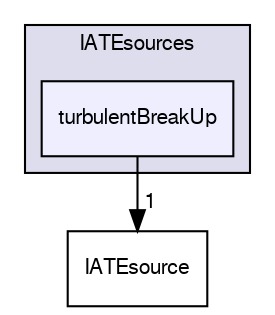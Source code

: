 digraph "applications/solvers/multiphase/twoPhaseEulerFoam/twoPhaseSystem/diameterModels/IATE/IATEsources/turbulentBreakUp" {
  bgcolor=transparent;
  compound=true
  node [ fontsize="10", fontname="FreeSans"];
  edge [ labelfontsize="10", labelfontname="FreeSans"];
  subgraph clusterdir_97c1c9bab2462ef6cb1398bf82c2b820 {
    graph [ bgcolor="#ddddee", pencolor="black", label="IATEsources" fontname="FreeSans", fontsize="10", URL="dir_97c1c9bab2462ef6cb1398bf82c2b820.html"]
  dir_8de514e50074159a08f6a11fef72ae6e [shape=box, label="turbulentBreakUp", style="filled", fillcolor="#eeeeff", pencolor="black", URL="dir_8de514e50074159a08f6a11fef72ae6e.html"];
  }
  dir_c8a893873562b438dd6c106293b4eb0b [shape=box label="IATEsource" URL="dir_c8a893873562b438dd6c106293b4eb0b.html"];
  dir_8de514e50074159a08f6a11fef72ae6e->dir_c8a893873562b438dd6c106293b4eb0b [headlabel="1", labeldistance=1.5 headhref="dir_000278_000276.html"];
}
